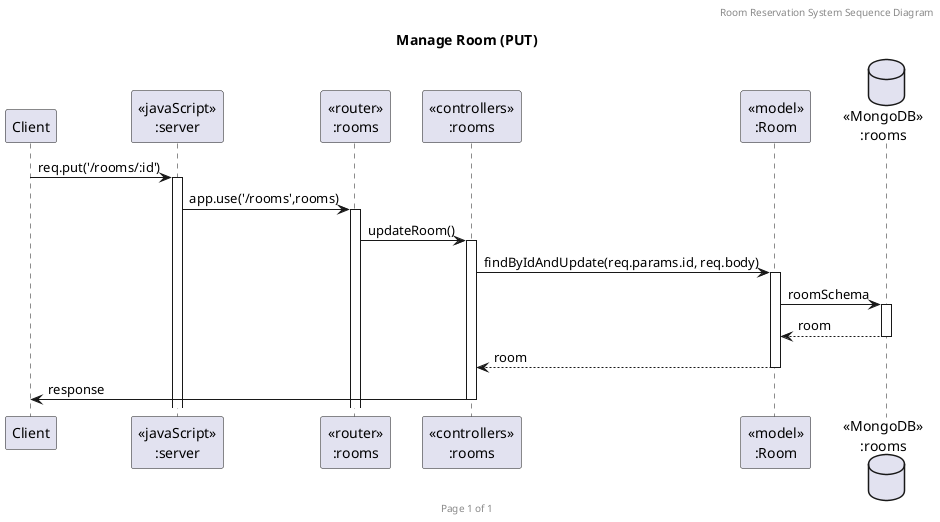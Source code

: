 @startuml Manage Room (PUT)

header Room Reservation System Sequence Diagram
footer Page %page% of %lastpage%
title "Manage Room (PUT)"

participant "Client" as client
participant "<<javaScript>>\n:server" as server
participant "<<router>>\n:rooms" as routerrooms
participant "<<controllers>>\n:rooms" as controllersrooms
participant "<<model>>\n:Room" as modelroom
database "<<MongoDB>>\n:rooms" as roomsDatabase

client->server ++:req.put('/rooms/:id')
server->routerrooms ++:app.use('/rooms',rooms)
routerrooms -> controllersrooms ++:updateRoom()
controllersrooms->modelroom ++:findByIdAndUpdate(req.params.id, req.body)
modelroom ->roomsDatabase ++: roomSchema
roomsDatabase --> modelroom --: room
controllersrooms <-- modelroom --:room
controllersrooms->client --:response

@enduml
